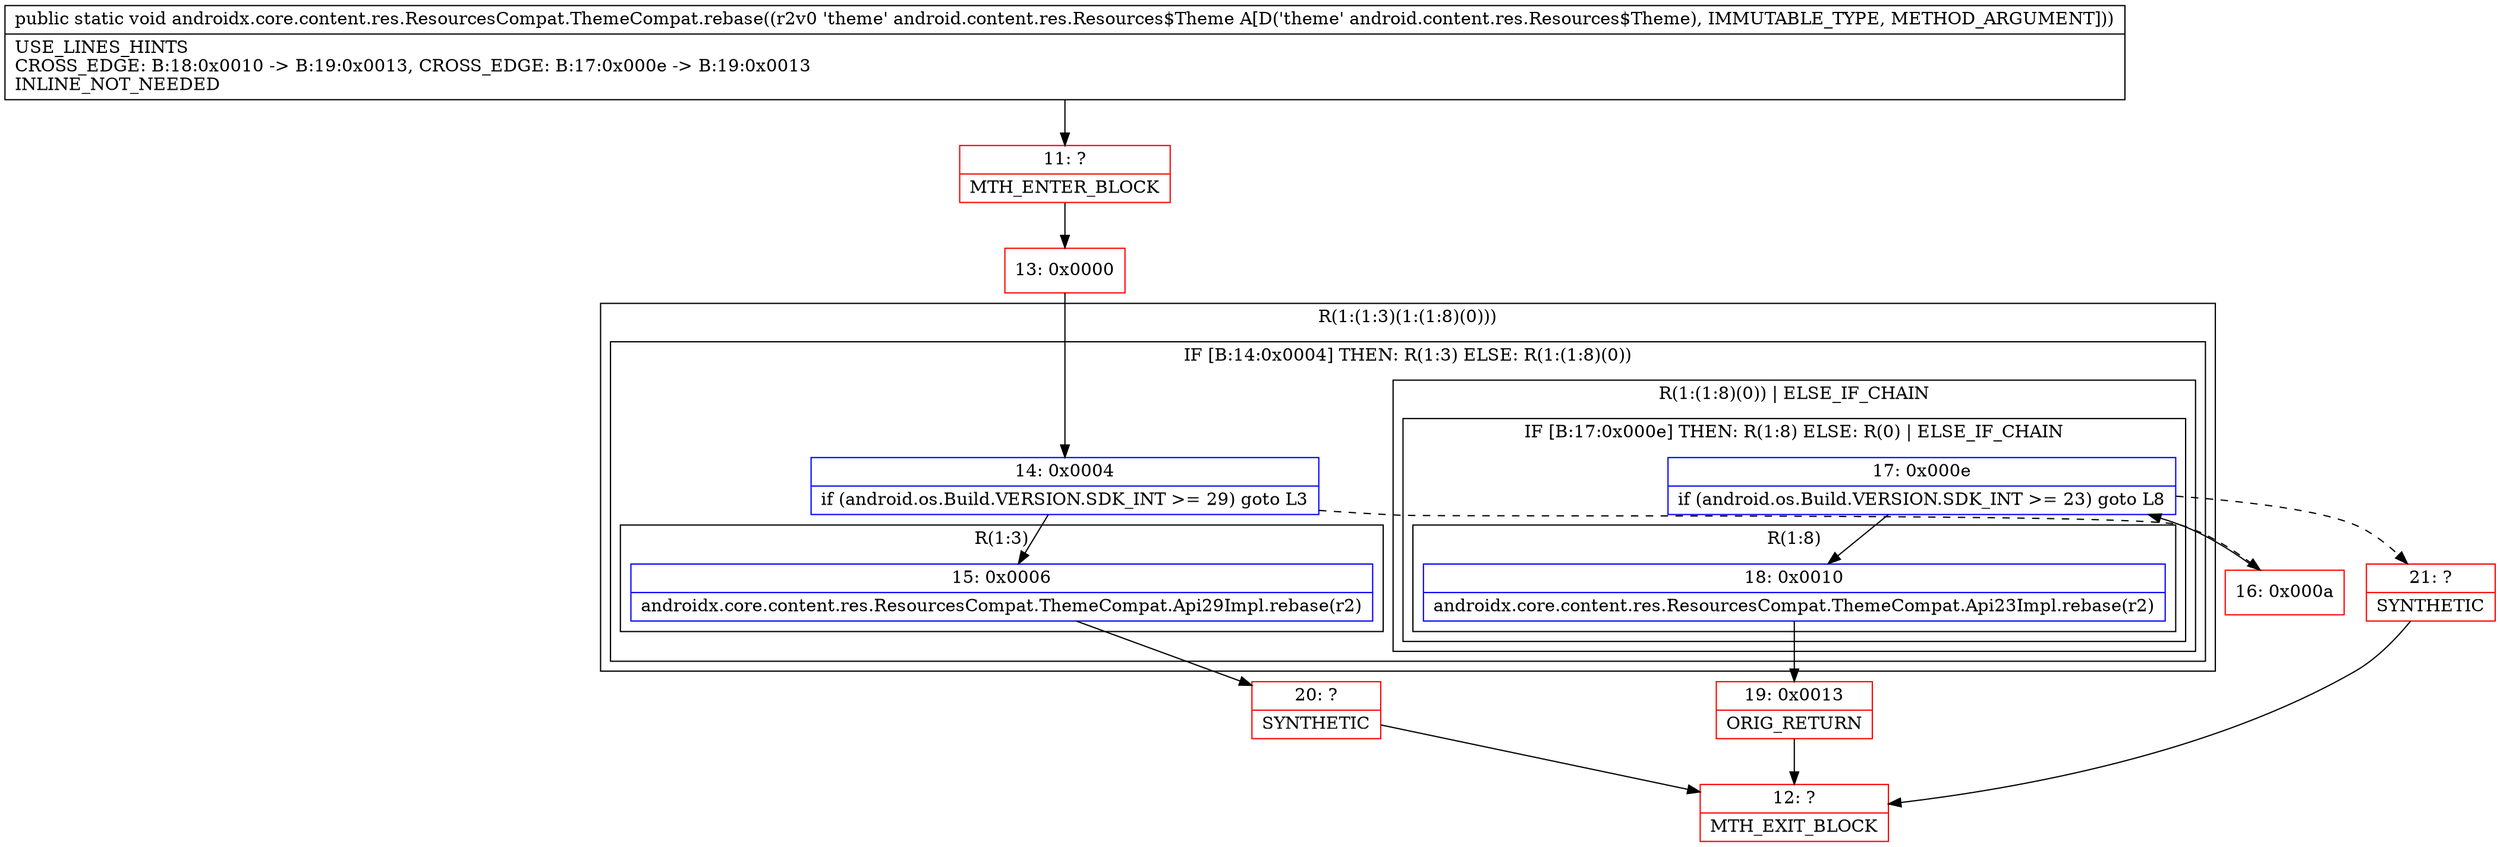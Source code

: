 digraph "CFG forandroidx.core.content.res.ResourcesCompat.ThemeCompat.rebase(Landroid\/content\/res\/Resources$Theme;)V" {
subgraph cluster_Region_1865939517 {
label = "R(1:(1:3)(1:(1:8)(0)))";
node [shape=record,color=blue];
subgraph cluster_IfRegion_1457780758 {
label = "IF [B:14:0x0004] THEN: R(1:3) ELSE: R(1:(1:8)(0))";
node [shape=record,color=blue];
Node_14 [shape=record,label="{14\:\ 0x0004|if (android.os.Build.VERSION.SDK_INT \>= 29) goto L3\l}"];
subgraph cluster_Region_78942201 {
label = "R(1:3)";
node [shape=record,color=blue];
Node_15 [shape=record,label="{15\:\ 0x0006|androidx.core.content.res.ResourcesCompat.ThemeCompat.Api29Impl.rebase(r2)\l}"];
}
subgraph cluster_Region_129522013 {
label = "R(1:(1:8)(0)) | ELSE_IF_CHAIN\l";
node [shape=record,color=blue];
subgraph cluster_IfRegion_1468968325 {
label = "IF [B:17:0x000e] THEN: R(1:8) ELSE: R(0) | ELSE_IF_CHAIN\l";
node [shape=record,color=blue];
Node_17 [shape=record,label="{17\:\ 0x000e|if (android.os.Build.VERSION.SDK_INT \>= 23) goto L8\l}"];
subgraph cluster_Region_509926442 {
label = "R(1:8)";
node [shape=record,color=blue];
Node_18 [shape=record,label="{18\:\ 0x0010|androidx.core.content.res.ResourcesCompat.ThemeCompat.Api23Impl.rebase(r2)\l}"];
}
subgraph cluster_Region_1049580376 {
label = "R(0)";
node [shape=record,color=blue];
}
}
}
}
}
Node_11 [shape=record,color=red,label="{11\:\ ?|MTH_ENTER_BLOCK\l}"];
Node_13 [shape=record,color=red,label="{13\:\ 0x0000}"];
Node_20 [shape=record,color=red,label="{20\:\ ?|SYNTHETIC\l}"];
Node_12 [shape=record,color=red,label="{12\:\ ?|MTH_EXIT_BLOCK\l}"];
Node_16 [shape=record,color=red,label="{16\:\ 0x000a}"];
Node_19 [shape=record,color=red,label="{19\:\ 0x0013|ORIG_RETURN\l}"];
Node_21 [shape=record,color=red,label="{21\:\ ?|SYNTHETIC\l}"];
MethodNode[shape=record,label="{public static void androidx.core.content.res.ResourcesCompat.ThemeCompat.rebase((r2v0 'theme' android.content.res.Resources$Theme A[D('theme' android.content.res.Resources$Theme), IMMUTABLE_TYPE, METHOD_ARGUMENT]))  | USE_LINES_HINTS\lCROSS_EDGE: B:18:0x0010 \-\> B:19:0x0013, CROSS_EDGE: B:17:0x000e \-\> B:19:0x0013\lINLINE_NOT_NEEDED\l}"];
MethodNode -> Node_11;Node_14 -> Node_15;
Node_14 -> Node_16[style=dashed];
Node_15 -> Node_20;
Node_17 -> Node_18;
Node_17 -> Node_21[style=dashed];
Node_18 -> Node_19;
Node_11 -> Node_13;
Node_13 -> Node_14;
Node_20 -> Node_12;
Node_16 -> Node_17;
Node_19 -> Node_12;
Node_21 -> Node_12;
}

